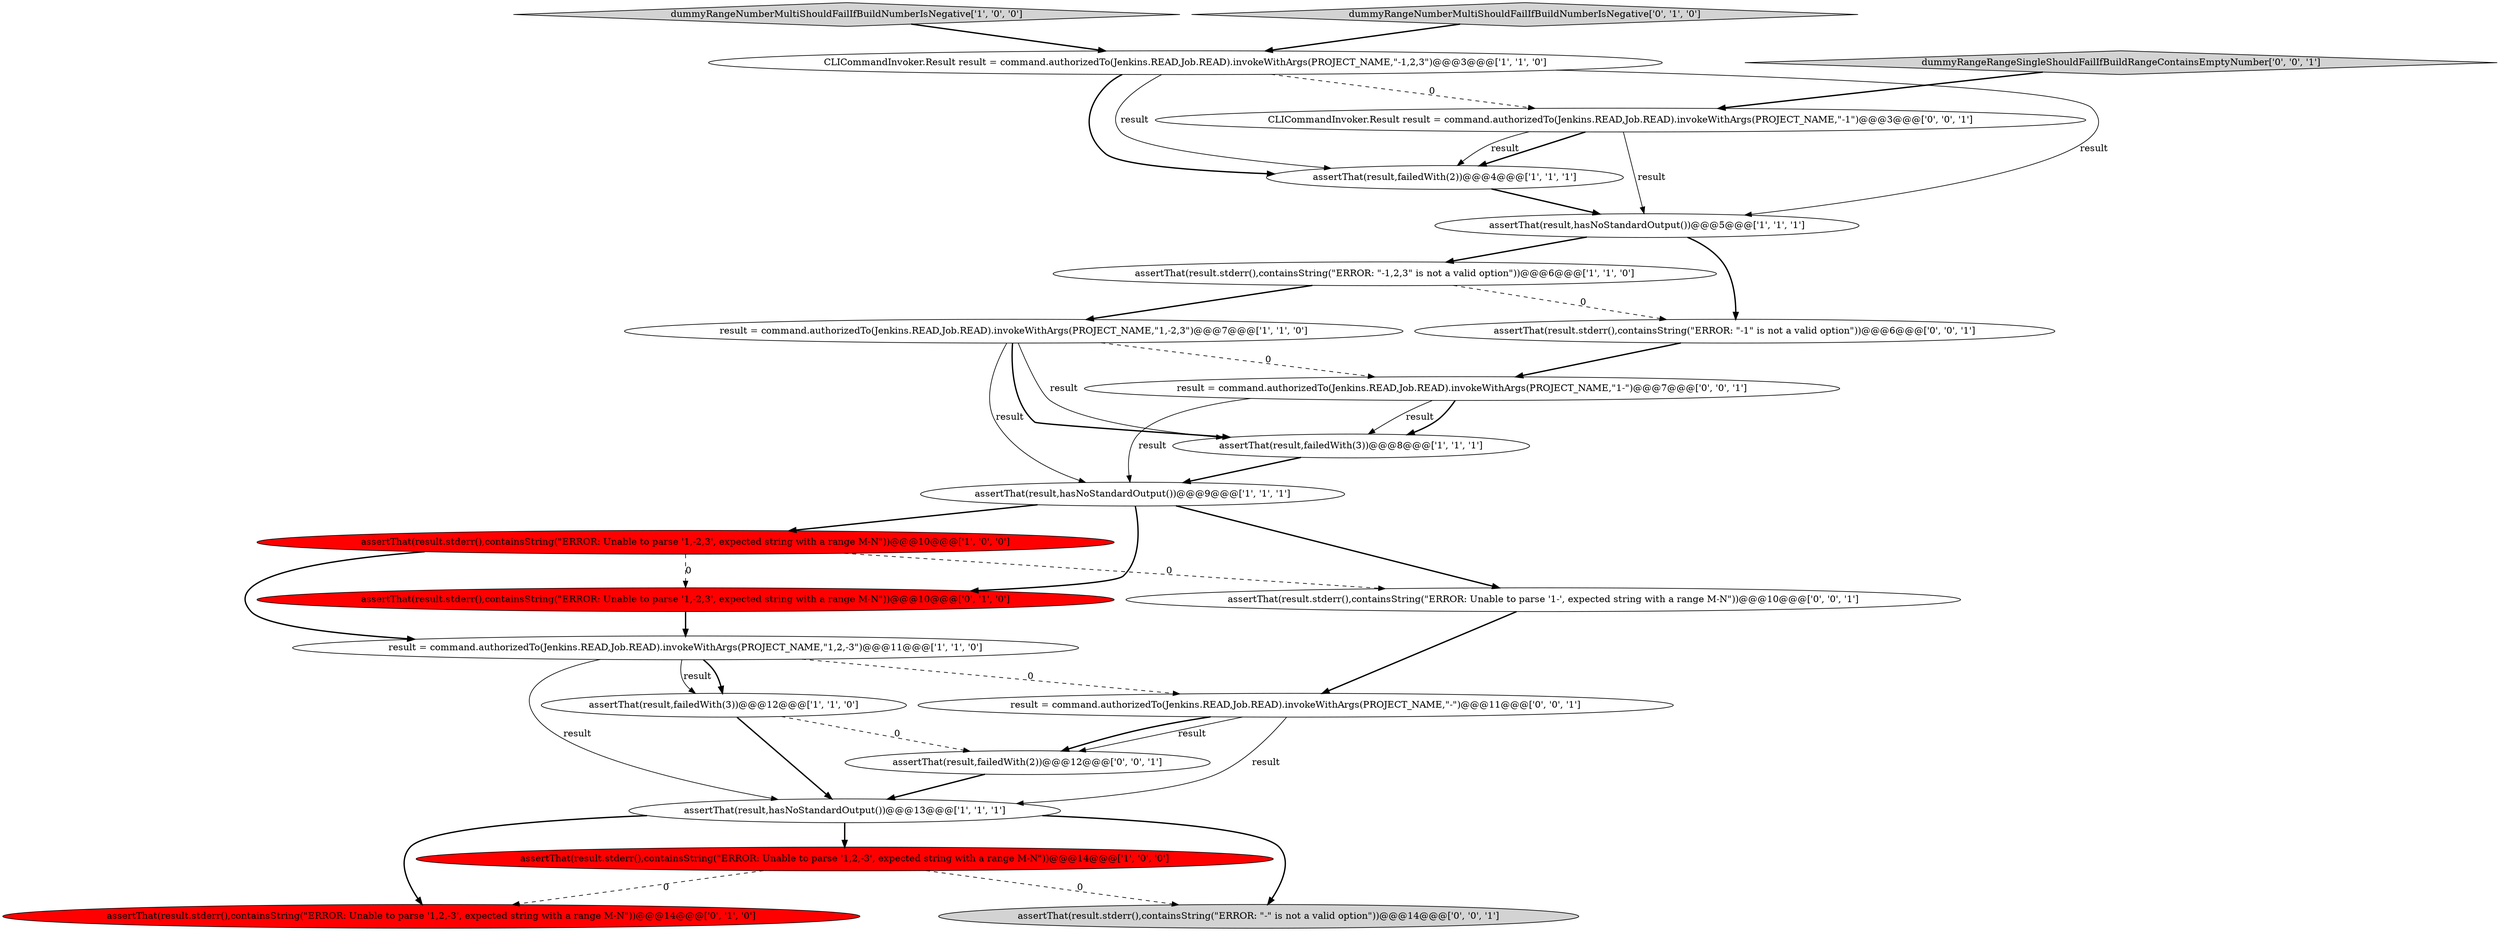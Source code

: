 digraph {
14 [style = filled, label = "assertThat(result.stderr(),containsString(\"ERROR: Unable to parse '1,2,-3', expected string with a range M-N\"))@@@14@@@['0', '1', '0']", fillcolor = red, shape = ellipse image = "AAA1AAABBB2BBB"];
16 [style = filled, label = "assertThat(result.stderr(),containsString(\"ERROR: Unable to parse '1-', expected string with a range M-N\"))@@@10@@@['0', '0', '1']", fillcolor = white, shape = ellipse image = "AAA0AAABBB3BBB"];
10 [style = filled, label = "dummyRangeNumberMultiShouldFailIfBuildNumberIsNegative['1', '0', '0']", fillcolor = lightgray, shape = diamond image = "AAA0AAABBB1BBB"];
8 [style = filled, label = "assertThat(result,hasNoStandardOutput())@@@9@@@['1', '1', '1']", fillcolor = white, shape = ellipse image = "AAA0AAABBB1BBB"];
17 [style = filled, label = "result = command.authorizedTo(Jenkins.READ,Job.READ).invokeWithArgs(PROJECT_NAME,\"-\")@@@11@@@['0', '0', '1']", fillcolor = white, shape = ellipse image = "AAA0AAABBB3BBB"];
11 [style = filled, label = "assertThat(result.stderr(),containsString(\"ERROR: Unable to parse '1,2,-3', expected string with a range M-N\"))@@@14@@@['1', '0', '0']", fillcolor = red, shape = ellipse image = "AAA1AAABBB1BBB"];
3 [style = filled, label = "CLICommandInvoker.Result result = command.authorizedTo(Jenkins.READ,Job.READ).invokeWithArgs(PROJECT_NAME,\"-1,2,3\")@@@3@@@['1', '1', '0']", fillcolor = white, shape = ellipse image = "AAA0AAABBB1BBB"];
0 [style = filled, label = "assertThat(result,failedWith(2))@@@4@@@['1', '1', '1']", fillcolor = white, shape = ellipse image = "AAA0AAABBB1BBB"];
18 [style = filled, label = "assertThat(result.stderr(),containsString(\"ERROR: \"-1\" is not a valid option\"))@@@6@@@['0', '0', '1']", fillcolor = white, shape = ellipse image = "AAA0AAABBB3BBB"];
19 [style = filled, label = "assertThat(result,failedWith(2))@@@12@@@['0', '0', '1']", fillcolor = white, shape = ellipse image = "AAA0AAABBB3BBB"];
22 [style = filled, label = "CLICommandInvoker.Result result = command.authorizedTo(Jenkins.READ,Job.READ).invokeWithArgs(PROJECT_NAME,\"-1\")@@@3@@@['0', '0', '1']", fillcolor = white, shape = ellipse image = "AAA0AAABBB3BBB"];
7 [style = filled, label = "assertThat(result,failedWith(3))@@@8@@@['1', '1', '1']", fillcolor = white, shape = ellipse image = "AAA0AAABBB1BBB"];
20 [style = filled, label = "dummyRangeRangeSingleShouldFailIfBuildRangeContainsEmptyNumber['0', '0', '1']", fillcolor = lightgray, shape = diamond image = "AAA0AAABBB3BBB"];
4 [style = filled, label = "result = command.authorizedTo(Jenkins.READ,Job.READ).invokeWithArgs(PROJECT_NAME,\"1,-2,3\")@@@7@@@['1', '1', '0']", fillcolor = white, shape = ellipse image = "AAA0AAABBB1BBB"];
21 [style = filled, label = "assertThat(result.stderr(),containsString(\"ERROR: \"-\" is not a valid option\"))@@@14@@@['0', '0', '1']", fillcolor = lightgray, shape = ellipse image = "AAA0AAABBB3BBB"];
23 [style = filled, label = "result = command.authorizedTo(Jenkins.READ,Job.READ).invokeWithArgs(PROJECT_NAME,\"1-\")@@@7@@@['0', '0', '1']", fillcolor = white, shape = ellipse image = "AAA0AAABBB3BBB"];
1 [style = filled, label = "result = command.authorizedTo(Jenkins.READ,Job.READ).invokeWithArgs(PROJECT_NAME,\"1,2,-3\")@@@11@@@['1', '1', '0']", fillcolor = white, shape = ellipse image = "AAA0AAABBB1BBB"];
9 [style = filled, label = "assertThat(result,hasNoStandardOutput())@@@13@@@['1', '1', '1']", fillcolor = white, shape = ellipse image = "AAA0AAABBB1BBB"];
5 [style = filled, label = "assertThat(result,hasNoStandardOutput())@@@5@@@['1', '1', '1']", fillcolor = white, shape = ellipse image = "AAA0AAABBB1BBB"];
6 [style = filled, label = "assertThat(result.stderr(),containsString(\"ERROR: \"-1,2,3\" is not a valid option\"))@@@6@@@['1', '1', '0']", fillcolor = white, shape = ellipse image = "AAA0AAABBB1BBB"];
12 [style = filled, label = "assertThat(result,failedWith(3))@@@12@@@['1', '1', '0']", fillcolor = white, shape = ellipse image = "AAA0AAABBB1BBB"];
15 [style = filled, label = "assertThat(result.stderr(),containsString(\"ERROR: Unable to parse '1,-2,3', expected string with a range M-N\"))@@@10@@@['0', '1', '0']", fillcolor = red, shape = ellipse image = "AAA1AAABBB2BBB"];
13 [style = filled, label = "dummyRangeNumberMultiShouldFailIfBuildNumberIsNegative['0', '1', '0']", fillcolor = lightgray, shape = diamond image = "AAA0AAABBB2BBB"];
2 [style = filled, label = "assertThat(result.stderr(),containsString(\"ERROR: Unable to parse '1,-2,3', expected string with a range M-N\"))@@@10@@@['1', '0', '0']", fillcolor = red, shape = ellipse image = "AAA1AAABBB1BBB"];
8->16 [style = bold, label=""];
8->15 [style = bold, label=""];
9->11 [style = bold, label=""];
18->23 [style = bold, label=""];
2->1 [style = bold, label=""];
17->9 [style = solid, label="result"];
10->3 [style = bold, label=""];
17->19 [style = solid, label="result"];
5->18 [style = bold, label=""];
23->8 [style = solid, label="result"];
16->17 [style = bold, label=""];
3->22 [style = dashed, label="0"];
7->8 [style = bold, label=""];
12->9 [style = bold, label=""];
17->19 [style = bold, label=""];
4->7 [style = bold, label=""];
3->0 [style = bold, label=""];
20->22 [style = bold, label=""];
6->18 [style = dashed, label="0"];
2->15 [style = dashed, label="0"];
6->4 [style = bold, label=""];
1->17 [style = dashed, label="0"];
22->0 [style = bold, label=""];
5->6 [style = bold, label=""];
1->9 [style = solid, label="result"];
22->0 [style = solid, label="result"];
8->2 [style = bold, label=""];
3->0 [style = solid, label="result"];
15->1 [style = bold, label=""];
13->3 [style = bold, label=""];
19->9 [style = bold, label=""];
12->19 [style = dashed, label="0"];
11->14 [style = dashed, label="0"];
2->16 [style = dashed, label="0"];
22->5 [style = solid, label="result"];
23->7 [style = solid, label="result"];
9->21 [style = bold, label=""];
1->12 [style = bold, label=""];
1->12 [style = solid, label="result"];
9->14 [style = bold, label=""];
23->7 [style = bold, label=""];
4->8 [style = solid, label="result"];
4->23 [style = dashed, label="0"];
3->5 [style = solid, label="result"];
0->5 [style = bold, label=""];
4->7 [style = solid, label="result"];
11->21 [style = dashed, label="0"];
}
